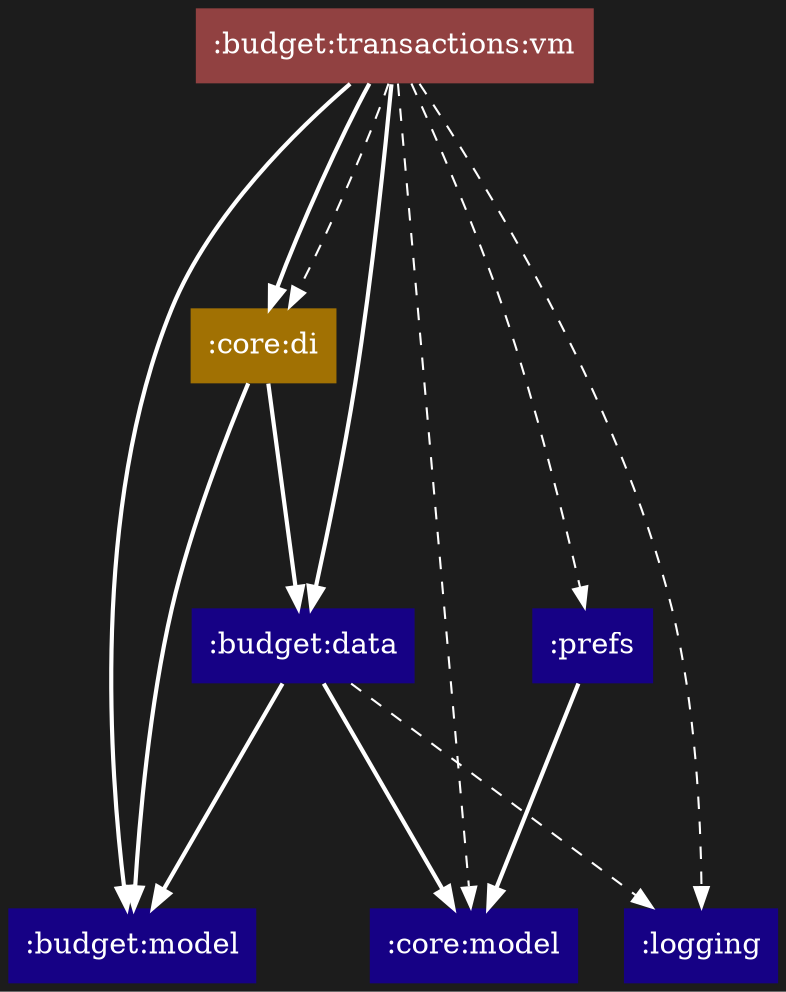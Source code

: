 digraph {
  edge [arrowhead="normal",color="white"]
  graph [layout="dot",bgcolor="#1c1c1c",rankdir="TB",ranksep="1.5"]
  node [shape="box",style="filled",fontcolor="white",color="transparent"]
  ":budget:data" [fillcolor="#160185"]
  ":budget:model" [fillcolor="#160185"]
  ":budget:transactions:vm" [fillcolor="#914141"]
  ":core:di" [fillcolor="#a17103"]
  ":core:model" [fillcolor="#160185"]
  ":logging" [fillcolor="#160185"]
  ":prefs" [fillcolor="#160185"]
  ":budget:data" -> ":budget:model" [style="bold"]
  ":budget:data" -> ":core:model" [style="bold"]
  ":budget:data" -> ":logging" [style="dashed"]
  ":budget:transactions:vm" -> ":budget:data" [style="bold"]
  ":budget:transactions:vm" -> ":budget:model" [style="bold"]
  ":budget:transactions:vm" -> ":core:di" [style="bold"]
  ":budget:transactions:vm" -> ":core:di" [style="dashed"]
  ":budget:transactions:vm" -> ":core:model" [style="dashed"]
  ":budget:transactions:vm" -> ":logging" [style="dashed"]
  ":budget:transactions:vm" -> ":prefs" [style="dashed"]
  ":core:di" -> ":budget:data" [style="bold"]
  ":core:di" -> ":budget:model" [style="bold"]
  ":prefs" -> ":core:model" [style="bold"]
}

